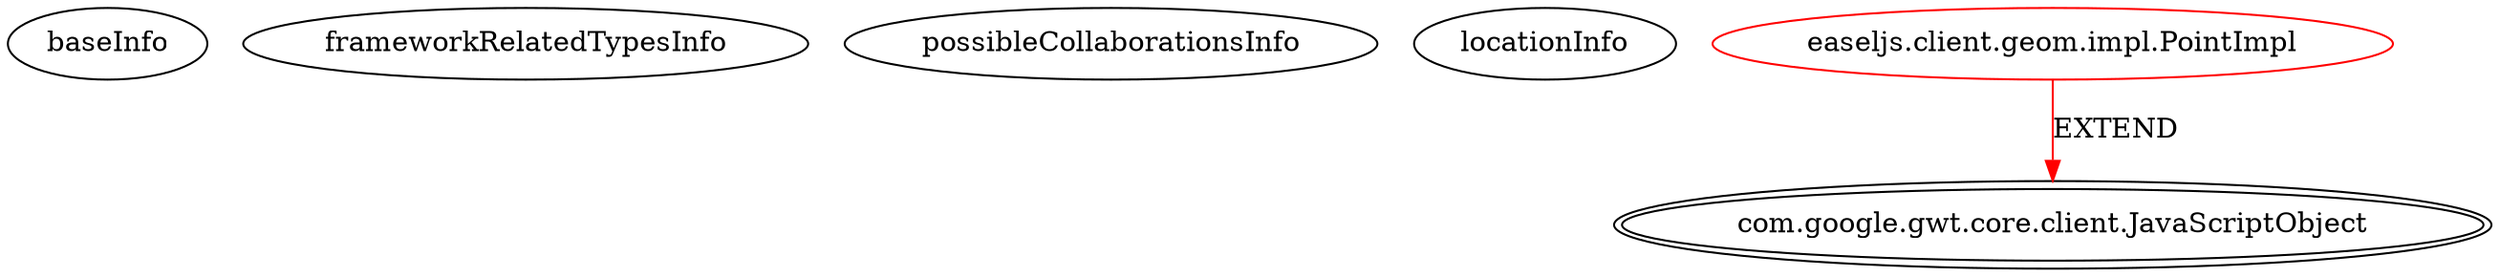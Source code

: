 digraph {
baseInfo[graphId=102,category="extension_graph",isAnonymous=false,possibleRelation=false]
frameworkRelatedTypesInfo[0="com.google.gwt.core.client.JavaScriptObject"]
possibleCollaborationsInfo[]
locationInfo[projectName="Coleim-easeljs-gwt_0.6",filePath="/Coleim-easeljs-gwt_0.6/easeljs-gwt_0.6-master/src/easeljs/client/geom/impl/PointImpl.java",contextSignature="PointImpl",graphId="102"]
0[label="easeljs.client.geom.impl.PointImpl",vertexType="ROOT_CLIENT_CLASS_DECLARATION",isFrameworkType=false,color=red]
1[label="com.google.gwt.core.client.JavaScriptObject",vertexType="FRAMEWORK_CLASS_TYPE",isFrameworkType=true,peripheries=2]
0->1[label="EXTEND",color=red]
}
